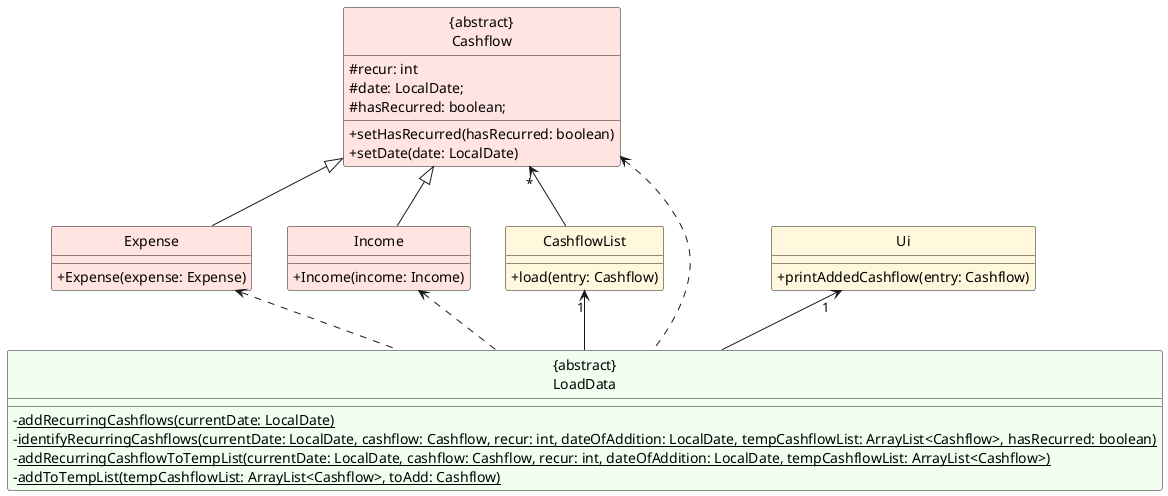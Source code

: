 @startuml
'https://plantuml.com/class-diagram
skinparam classFontColor automatic

Class "{abstract}\nLoadData" as LoadData #HoneyDew {
    -<u>addRecurringCashflows(currentDate: LocalDate)
    -<u>identifyRecurringCashflows(currentDate: LocalDate, cashflow: Cashflow, recur: int, dateOfAddition: LocalDate, tempCashflowList: ArrayList<Cashflow>, hasRecurred: boolean)
    -<u>addRecurringCashflowToTempList(currentDate: LocalDate, cashflow: Cashflow, recur: int, dateOfAddition: LocalDate, tempCashflowList: ArrayList<Cashflow>)
    -<u>addToTempList(tempCashflowList: ArrayList<Cashflow>, toAdd: Cashflow)

}

Class "{abstract}\nCashflow" as Cashflow #MistyRose {
    #recur: int
    #date: LocalDate;
    #hasRecurred: boolean;
    +setHasRecurred(hasRecurred: boolean)
    +setDate(date: LocalDate)
}

Class Expense #MistyRose extends Cashflow{
    +Expense(expense: Expense)
}

Class Income #MistyRose extends Cashflow{
    +Income(income: Income)
}

Class Ui  #Cornsilk {
    +printAddedCashflow(entry: Cashflow)
}

Class CashflowList #Cornsilk {
    +load(entry: Cashflow)
}

LoadData -up-> "1" CashflowList
LoadData -up-> "1" Ui
LoadData .up.> Income
LoadData .up.> Expense
LoadData .up.> Cashflow
CashflowList -up-> "*" Cashflow

hide Circle
skinparam classAttributeIconSize 0
@enduml